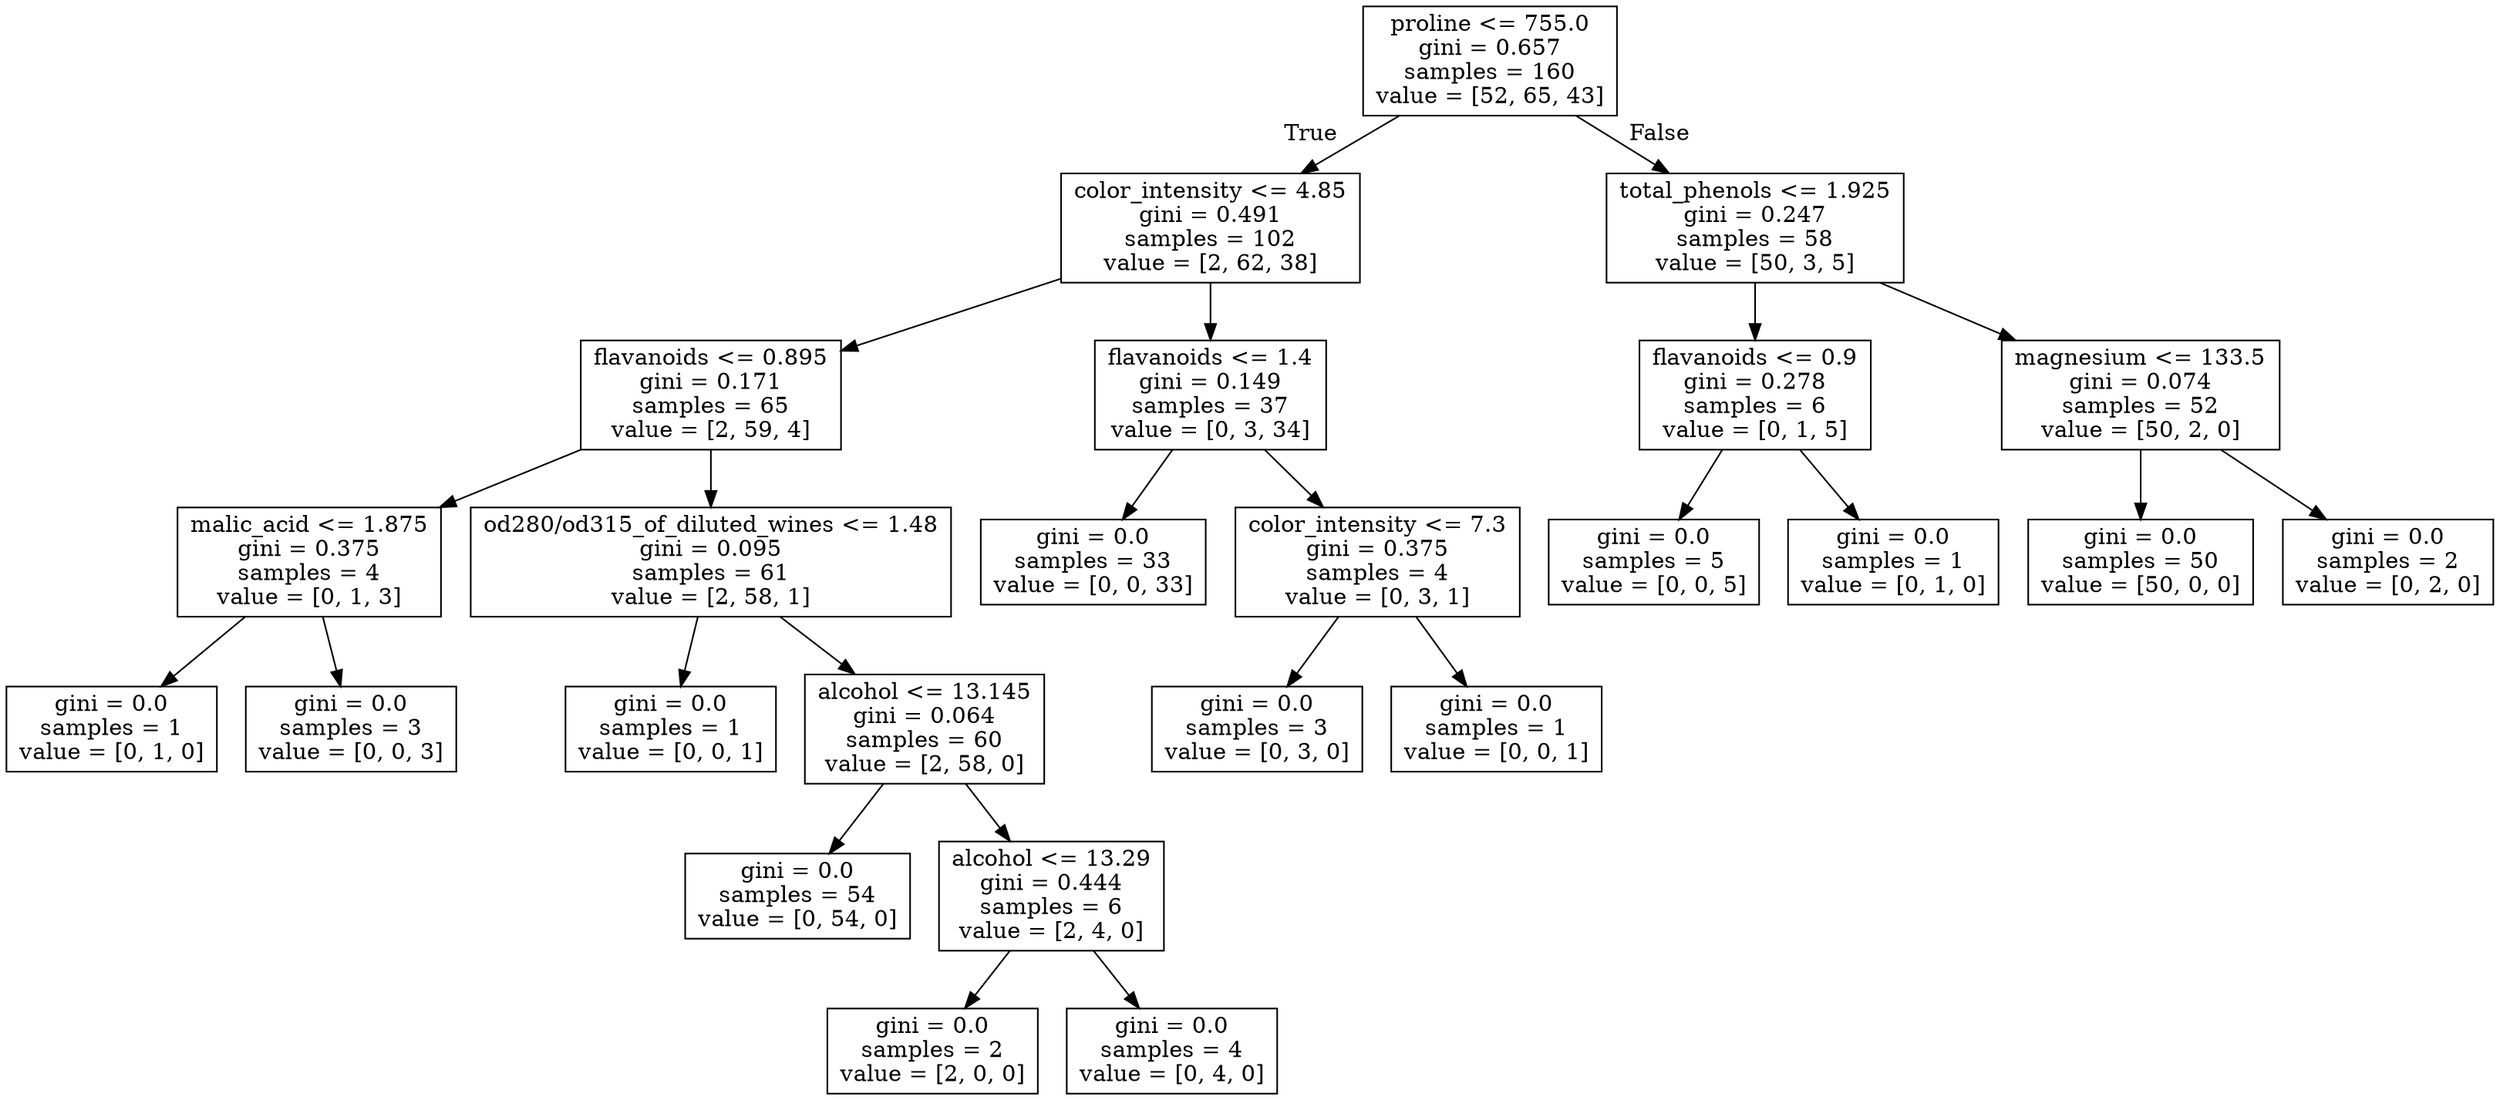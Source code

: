 digraph Tree {
node [shape=box] ;
0 [label="proline <= 755.0\ngini = 0.657\nsamples = 160\nvalue = [52, 65, 43]"] ;
1 [label="color_intensity <= 4.85\ngini = 0.491\nsamples = 102\nvalue = [2, 62, 38]"] ;
0 -> 1 [labeldistance=2.5, labelangle=45, headlabel="True"] ;
2 [label="flavanoids <= 0.895\ngini = 0.171\nsamples = 65\nvalue = [2, 59, 4]"] ;
1 -> 2 ;
3 [label="malic_acid <= 1.875\ngini = 0.375\nsamples = 4\nvalue = [0, 1, 3]"] ;
2 -> 3 ;
4 [label="gini = 0.0\nsamples = 1\nvalue = [0, 1, 0]"] ;
3 -> 4 ;
5 [label="gini = 0.0\nsamples = 3\nvalue = [0, 0, 3]"] ;
3 -> 5 ;
6 [label="od280/od315_of_diluted_wines <= 1.48\ngini = 0.095\nsamples = 61\nvalue = [2, 58, 1]"] ;
2 -> 6 ;
7 [label="gini = 0.0\nsamples = 1\nvalue = [0, 0, 1]"] ;
6 -> 7 ;
8 [label="alcohol <= 13.145\ngini = 0.064\nsamples = 60\nvalue = [2, 58, 0]"] ;
6 -> 8 ;
9 [label="gini = 0.0\nsamples = 54\nvalue = [0, 54, 0]"] ;
8 -> 9 ;
10 [label="alcohol <= 13.29\ngini = 0.444\nsamples = 6\nvalue = [2, 4, 0]"] ;
8 -> 10 ;
11 [label="gini = 0.0\nsamples = 2\nvalue = [2, 0, 0]"] ;
10 -> 11 ;
12 [label="gini = 0.0\nsamples = 4\nvalue = [0, 4, 0]"] ;
10 -> 12 ;
13 [label="flavanoids <= 1.4\ngini = 0.149\nsamples = 37\nvalue = [0, 3, 34]"] ;
1 -> 13 ;
14 [label="gini = 0.0\nsamples = 33\nvalue = [0, 0, 33]"] ;
13 -> 14 ;
15 [label="color_intensity <= 7.3\ngini = 0.375\nsamples = 4\nvalue = [0, 3, 1]"] ;
13 -> 15 ;
16 [label="gini = 0.0\nsamples = 3\nvalue = [0, 3, 0]"] ;
15 -> 16 ;
17 [label="gini = 0.0\nsamples = 1\nvalue = [0, 0, 1]"] ;
15 -> 17 ;
18 [label="total_phenols <= 1.925\ngini = 0.247\nsamples = 58\nvalue = [50, 3, 5]"] ;
0 -> 18 [labeldistance=2.5, labelangle=-45, headlabel="False"] ;
19 [label="flavanoids <= 0.9\ngini = 0.278\nsamples = 6\nvalue = [0, 1, 5]"] ;
18 -> 19 ;
20 [label="gini = 0.0\nsamples = 5\nvalue = [0, 0, 5]"] ;
19 -> 20 ;
21 [label="gini = 0.0\nsamples = 1\nvalue = [0, 1, 0]"] ;
19 -> 21 ;
22 [label="magnesium <= 133.5\ngini = 0.074\nsamples = 52\nvalue = [50, 2, 0]"] ;
18 -> 22 ;
23 [label="gini = 0.0\nsamples = 50\nvalue = [50, 0, 0]"] ;
22 -> 23 ;
24 [label="gini = 0.0\nsamples = 2\nvalue = [0, 2, 0]"] ;
22 -> 24 ;
}